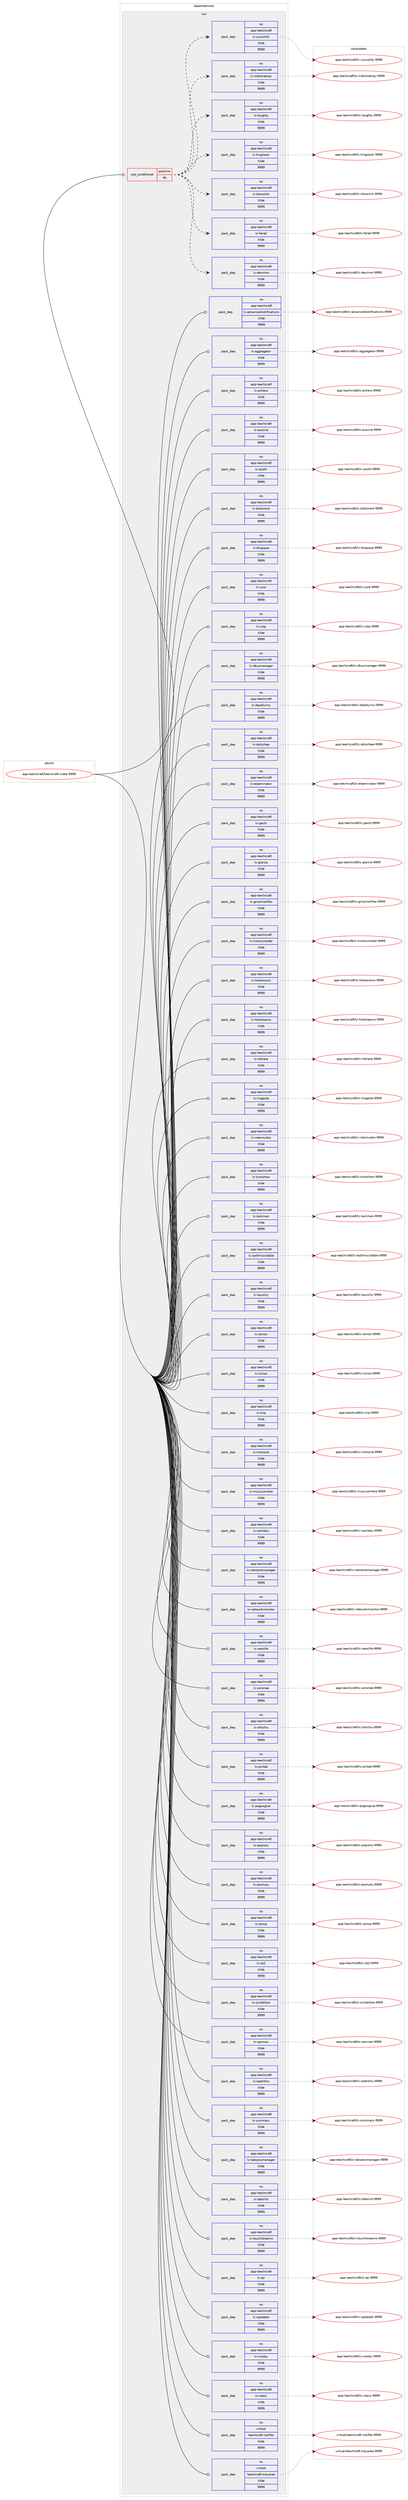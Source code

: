 digraph prolog {

# *************
# Graph options
# *************

newrank=true;
concentrate=true;
compound=true;
graph [rankdir=LR,fontname=Helvetica,fontsize=10,ranksep=1.5];#, ranksep=2.5, nodesep=0.2];
edge  [arrowhead=vee];
node  [fontname=Helvetica,fontsize=10];

# **********
# The ebuild
# **********

subgraph cluster_leftcol {
color=gray;
rank=same;
label=<<i>ebuild</i>>;
id [label="app-leechcraft/leechcraft-meta-9999", color=red, width=4, href="../app-leechcraft/leechcraft-meta-9999.svg"];
}

# ****************
# The dependencies
# ****************

subgraph cluster_midcol {
color=gray;
label=<<i>dependencies</i>>;
subgraph cluster_compile {
fillcolor="#eeeeee";
style=filled;
label=<<i>compile</i>>;
}
subgraph cluster_compileandrun {
fillcolor="#eeeeee";
style=filled;
label=<<i>compile and run</i>>;
}
subgraph cluster_run {
fillcolor="#eeeeee";
style=filled;
label=<<i>run</i>>;
subgraph cond12135 {
dependency44943 [label=<<TABLE BORDER="0" CELLBORDER="1" CELLSPACING="0" CELLPADDING="4"><TR><TD ROWSPAN="3" CELLPADDING="10">use_conditional</TD></TR><TR><TD>positive</TD></TR><TR><TD>de</TD></TR></TABLE>>, shape=none, color=red];
subgraph pack32068 {
dependency44944 [label=<<TABLE BORDER="0" CELLBORDER="1" CELLSPACING="0" CELLPADDING="4" WIDTH="220"><TR><TD ROWSPAN="6" CELLPADDING="30">pack_dep</TD></TR><TR><TD WIDTH="110">no</TD></TR><TR><TD>app-leechcraft</TD></TR><TR><TD>lc-devmon</TD></TR><TR><TD>tilde</TD></TR><TR><TD>9999</TD></TR></TABLE>>, shape=none, color=blue];
}
dependency44943:e -> dependency44944:w [weight=20,style="dashed",arrowhead="vee"];
subgraph pack32069 {
dependency44945 [label=<<TABLE BORDER="0" CELLBORDER="1" CELLSPACING="0" CELLPADDING="4" WIDTH="220"><TR><TD ROWSPAN="6" CELLPADDING="30">pack_dep</TD></TR><TR><TD WIDTH="110">no</TD></TR><TR><TD>app-leechcraft</TD></TR><TR><TD>lc-fenet</TD></TR><TR><TD>tilde</TD></TR><TR><TD>9999</TD></TR></TABLE>>, shape=none, color=blue];
}
dependency44943:e -> dependency44945:w [weight=20,style="dashed",arrowhead="vee"];
subgraph pack32070 {
dependency44946 [label=<<TABLE BORDER="0" CELLBORDER="1" CELLSPACING="0" CELLPADDING="4" WIDTH="220"><TR><TD ROWSPAN="6" CELLPADDING="30">pack_dep</TD></TR><TR><TD WIDTH="110">no</TD></TR><TR><TD>app-leechcraft</TD></TR><TR><TD>lc-kbswitch</TD></TR><TR><TD>tilde</TD></TR><TR><TD>9999</TD></TR></TABLE>>, shape=none, color=blue];
}
dependency44943:e -> dependency44946:w [weight=20,style="dashed",arrowhead="vee"];
subgraph pack32071 {
dependency44947 [label=<<TABLE BORDER="0" CELLBORDER="1" CELLSPACING="0" CELLPADDING="4" WIDTH="220"><TR><TD ROWSPAN="6" CELLPADDING="30">pack_dep</TD></TR><TR><TD WIDTH="110">no</TD></TR><TR><TD>app-leechcraft</TD></TR><TR><TD>lc-krigstask</TD></TR><TR><TD>tilde</TD></TR><TR><TD>9999</TD></TR></TABLE>>, shape=none, color=blue];
}
dependency44943:e -> dependency44947:w [weight=20,style="dashed",arrowhead="vee"];
subgraph pack32072 {
dependency44948 [label=<<TABLE BORDER="0" CELLBORDER="1" CELLSPACING="0" CELLPADDING="4" WIDTH="220"><TR><TD ROWSPAN="6" CELLPADDING="30">pack_dep</TD></TR><TR><TD WIDTH="110">no</TD></TR><TR><TD>app-leechcraft</TD></TR><TR><TD>lc-laughty</TD></TR><TR><TD>tilde</TD></TR><TR><TD>9999</TD></TR></TABLE>>, shape=none, color=blue];
}
dependency44943:e -> dependency44948:w [weight=20,style="dashed",arrowhead="vee"];
subgraph pack32073 {
dependency44949 [label=<<TABLE BORDER="0" CELLBORDER="1" CELLSPACING="0" CELLPADDING="4" WIDTH="220"><TR><TD ROWSPAN="6" CELLPADDING="30">pack_dep</TD></TR><TR><TD WIDTH="110">no</TD></TR><TR><TD>app-leechcraft</TD></TR><TR><TD>lc-mellonetray</TD></TR><TR><TD>tilde</TD></TR><TR><TD>9999</TD></TR></TABLE>>, shape=none, color=blue];
}
dependency44943:e -> dependency44949:w [weight=20,style="dashed",arrowhead="vee"];
subgraph pack32074 {
dependency44950 [label=<<TABLE BORDER="0" CELLBORDER="1" CELLSPACING="0" CELLPADDING="4" WIDTH="220"><TR><TD ROWSPAN="6" CELLPADDING="30">pack_dep</TD></TR><TR><TD WIDTH="110">no</TD></TR><TR><TD>app-leechcraft</TD></TR><TR><TD>lc-sysnotify</TD></TR><TR><TD>tilde</TD></TR><TR><TD>9999</TD></TR></TABLE>>, shape=none, color=blue];
}
dependency44943:e -> dependency44950:w [weight=20,style="dashed",arrowhead="vee"];
}
id:e -> dependency44943:w [weight=20,style="solid",arrowhead="odot"];
subgraph pack32075 {
dependency44951 [label=<<TABLE BORDER="0" CELLBORDER="1" CELLSPACING="0" CELLPADDING="4" WIDTH="220"><TR><TD ROWSPAN="6" CELLPADDING="30">pack_dep</TD></TR><TR><TD WIDTH="110">no</TD></TR><TR><TD>app-leechcraft</TD></TR><TR><TD>lc-advancednotifications</TD></TR><TR><TD>tilde</TD></TR><TR><TD>9999</TD></TR></TABLE>>, shape=none, color=blue];
}
id:e -> dependency44951:w [weight=20,style="solid",arrowhead="odot"];
subgraph pack32076 {
dependency44952 [label=<<TABLE BORDER="0" CELLBORDER="1" CELLSPACING="0" CELLPADDING="4" WIDTH="220"><TR><TD ROWSPAN="6" CELLPADDING="30">pack_dep</TD></TR><TR><TD WIDTH="110">no</TD></TR><TR><TD>app-leechcraft</TD></TR><TR><TD>lc-aggregator</TD></TR><TR><TD>tilde</TD></TR><TR><TD>9999</TD></TR></TABLE>>, shape=none, color=blue];
}
id:e -> dependency44952:w [weight=20,style="solid",arrowhead="odot"];
subgraph pack32077 {
dependency44953 [label=<<TABLE BORDER="0" CELLBORDER="1" CELLSPACING="0" CELLPADDING="4" WIDTH="220"><TR><TD ROWSPAN="6" CELLPADDING="30">pack_dep</TD></TR><TR><TD WIDTH="110">no</TD></TR><TR><TD>app-leechcraft</TD></TR><TR><TD>lc-anhero</TD></TR><TR><TD>tilde</TD></TR><TR><TD>9999</TD></TR></TABLE>>, shape=none, color=blue];
}
id:e -> dependency44953:w [weight=20,style="solid",arrowhead="odot"];
subgraph pack32078 {
dependency44954 [label=<<TABLE BORDER="0" CELLBORDER="1" CELLSPACING="0" CELLPADDING="4" WIDTH="220"><TR><TD ROWSPAN="6" CELLPADDING="30">pack_dep</TD></TR><TR><TD WIDTH="110">no</TD></TR><TR><TD>app-leechcraft</TD></TR><TR><TD>lc-auscrie</TD></TR><TR><TD>tilde</TD></TR><TR><TD>9999</TD></TR></TABLE>>, shape=none, color=blue];
}
id:e -> dependency44954:w [weight=20,style="solid",arrowhead="odot"];
subgraph pack32079 {
dependency44955 [label=<<TABLE BORDER="0" CELLBORDER="1" CELLSPACING="0" CELLPADDING="4" WIDTH="220"><TR><TD ROWSPAN="6" CELLPADDING="30">pack_dep</TD></TR><TR><TD WIDTH="110">no</TD></TR><TR><TD>app-leechcraft</TD></TR><TR><TD>lc-azoth</TD></TR><TR><TD>tilde</TD></TR><TR><TD>9999</TD></TR></TABLE>>, shape=none, color=blue];
}
id:e -> dependency44955:w [weight=20,style="solid",arrowhead="odot"];
subgraph pack32080 {
dependency44956 [label=<<TABLE BORDER="0" CELLBORDER="1" CELLSPACING="0" CELLPADDING="4" WIDTH="220"><TR><TD ROWSPAN="6" CELLPADDING="30">pack_dep</TD></TR><TR><TD WIDTH="110">no</TD></TR><TR><TD>app-leechcraft</TD></TR><TR><TD>lc-bittorrent</TD></TR><TR><TD>tilde</TD></TR><TR><TD>9999</TD></TR></TABLE>>, shape=none, color=blue];
}
id:e -> dependency44956:w [weight=20,style="solid",arrowhead="odot"];
subgraph pack32081 {
dependency44957 [label=<<TABLE BORDER="0" CELLBORDER="1" CELLSPACING="0" CELLPADDING="4" WIDTH="220"><TR><TD ROWSPAN="6" CELLPADDING="30">pack_dep</TD></TR><TR><TD WIDTH="110">no</TD></TR><TR><TD>app-leechcraft</TD></TR><TR><TD>lc-blogique</TD></TR><TR><TD>tilde</TD></TR><TR><TD>9999</TD></TR></TABLE>>, shape=none, color=blue];
}
id:e -> dependency44957:w [weight=20,style="solid",arrowhead="odot"];
subgraph pack32082 {
dependency44958 [label=<<TABLE BORDER="0" CELLBORDER="1" CELLSPACING="0" CELLPADDING="4" WIDTH="220"><TR><TD ROWSPAN="6" CELLPADDING="30">pack_dep</TD></TR><TR><TD WIDTH="110">no</TD></TR><TR><TD>app-leechcraft</TD></TR><TR><TD>lc-core</TD></TR><TR><TD>tilde</TD></TR><TR><TD>9999</TD></TR></TABLE>>, shape=none, color=blue];
}
id:e -> dependency44958:w [weight=20,style="solid",arrowhead="odot"];
subgraph pack32083 {
dependency44959 [label=<<TABLE BORDER="0" CELLBORDER="1" CELLSPACING="0" CELLPADDING="4" WIDTH="220"><TR><TD ROWSPAN="6" CELLPADDING="30">pack_dep</TD></TR><TR><TD WIDTH="110">no</TD></TR><TR><TD>app-leechcraft</TD></TR><TR><TD>lc-cstp</TD></TR><TR><TD>tilde</TD></TR><TR><TD>9999</TD></TR></TABLE>>, shape=none, color=blue];
}
id:e -> dependency44959:w [weight=20,style="solid",arrowhead="odot"];
subgraph pack32084 {
dependency44960 [label=<<TABLE BORDER="0" CELLBORDER="1" CELLSPACING="0" CELLPADDING="4" WIDTH="220"><TR><TD ROWSPAN="6" CELLPADDING="30">pack_dep</TD></TR><TR><TD WIDTH="110">no</TD></TR><TR><TD>app-leechcraft</TD></TR><TR><TD>lc-dbusmanager</TD></TR><TR><TD>tilde</TD></TR><TR><TD>9999</TD></TR></TABLE>>, shape=none, color=blue];
}
id:e -> dependency44960:w [weight=20,style="solid",arrowhead="odot"];
subgraph pack32085 {
dependency44961 [label=<<TABLE BORDER="0" CELLBORDER="1" CELLSPACING="0" CELLPADDING="4" WIDTH="220"><TR><TD ROWSPAN="6" CELLPADDING="30">pack_dep</TD></TR><TR><TD WIDTH="110">no</TD></TR><TR><TD>app-leechcraft</TD></TR><TR><TD>lc-deadlyrics</TD></TR><TR><TD>tilde</TD></TR><TR><TD>9999</TD></TR></TABLE>>, shape=none, color=blue];
}
id:e -> dependency44961:w [weight=20,style="solid",arrowhead="odot"];
subgraph pack32086 {
dependency44962 [label=<<TABLE BORDER="0" CELLBORDER="1" CELLSPACING="0" CELLPADDING="4" WIDTH="220"><TR><TD ROWSPAN="6" CELLPADDING="30">pack_dep</TD></TR><TR><TD WIDTH="110">no</TD></TR><TR><TD>app-leechcraft</TD></TR><TR><TD>lc-dolozhee</TD></TR><TR><TD>tilde</TD></TR><TR><TD>9999</TD></TR></TABLE>>, shape=none, color=blue];
}
id:e -> dependency44962:w [weight=20,style="solid",arrowhead="odot"];
subgraph pack32087 {
dependency44963 [label=<<TABLE BORDER="0" CELLBORDER="1" CELLSPACING="0" CELLPADDING="4" WIDTH="220"><TR><TD ROWSPAN="6" CELLPADDING="30">pack_dep</TD></TR><TR><TD WIDTH="110">no</TD></TR><TR><TD>app-leechcraft</TD></TR><TR><TD>lc-eleeminator</TD></TR><TR><TD>tilde</TD></TR><TR><TD>9999</TD></TR></TABLE>>, shape=none, color=blue];
}
id:e -> dependency44963:w [weight=20,style="solid",arrowhead="odot"];
subgraph pack32088 {
dependency44964 [label=<<TABLE BORDER="0" CELLBORDER="1" CELLSPACING="0" CELLPADDING="4" WIDTH="220"><TR><TD ROWSPAN="6" CELLPADDING="30">pack_dep</TD></TR><TR><TD WIDTH="110">no</TD></TR><TR><TD>app-leechcraft</TD></TR><TR><TD>lc-gacts</TD></TR><TR><TD>tilde</TD></TR><TR><TD>9999</TD></TR></TABLE>>, shape=none, color=blue];
}
id:e -> dependency44964:w [weight=20,style="solid",arrowhead="odot"];
subgraph pack32089 {
dependency44965 [label=<<TABLE BORDER="0" CELLBORDER="1" CELLSPACING="0" CELLPADDING="4" WIDTH="220"><TR><TD ROWSPAN="6" CELLPADDING="30">pack_dep</TD></TR><TR><TD WIDTH="110">no</TD></TR><TR><TD>app-leechcraft</TD></TR><TR><TD>lc-glance</TD></TR><TR><TD>tilde</TD></TR><TR><TD>9999</TD></TR></TABLE>>, shape=none, color=blue];
}
id:e -> dependency44965:w [weight=20,style="solid",arrowhead="odot"];
subgraph pack32090 {
dependency44966 [label=<<TABLE BORDER="0" CELLBORDER="1" CELLSPACING="0" CELLPADDING="4" WIDTH="220"><TR><TD ROWSPAN="6" CELLPADDING="30">pack_dep</TD></TR><TR><TD WIDTH="110">no</TD></TR><TR><TD>app-leechcraft</TD></TR><TR><TD>lc-gmailnotifier</TD></TR><TR><TD>tilde</TD></TR><TR><TD>9999</TD></TR></TABLE>>, shape=none, color=blue];
}
id:e -> dependency44966:w [weight=20,style="solid",arrowhead="odot"];
subgraph pack32091 {
dependency44967 [label=<<TABLE BORDER="0" CELLBORDER="1" CELLSPACING="0" CELLPADDING="4" WIDTH="220"><TR><TD ROWSPAN="6" CELLPADDING="30">pack_dep</TD></TR><TR><TD WIDTH="110">no</TD></TR><TR><TD>app-leechcraft</TD></TR><TR><TD>lc-historyholder</TD></TR><TR><TD>tilde</TD></TR><TR><TD>9999</TD></TR></TABLE>>, shape=none, color=blue];
}
id:e -> dependency44967:w [weight=20,style="solid",arrowhead="odot"];
subgraph pack32092 {
dependency44968 [label=<<TABLE BORDER="0" CELLBORDER="1" CELLSPACING="0" CELLPADDING="4" WIDTH="220"><TR><TD ROWSPAN="6" CELLPADDING="30">pack_dep</TD></TR><TR><TD WIDTH="110">no</TD></TR><TR><TD>app-leechcraft</TD></TR><TR><TD>lc-hotsensors</TD></TR><TR><TD>tilde</TD></TR><TR><TD>9999</TD></TR></TABLE>>, shape=none, color=blue];
}
id:e -> dependency44968:w [weight=20,style="solid",arrowhead="odot"];
subgraph pack32093 {
dependency44969 [label=<<TABLE BORDER="0" CELLBORDER="1" CELLSPACING="0" CELLPADDING="4" WIDTH="220"><TR><TD ROWSPAN="6" CELLPADDING="30">pack_dep</TD></TR><TR><TD WIDTH="110">no</TD></TR><TR><TD>app-leechcraft</TD></TR><TR><TD>lc-hotstreams</TD></TR><TR><TD>tilde</TD></TR><TR><TD>9999</TD></TR></TABLE>>, shape=none, color=blue];
}
id:e -> dependency44969:w [weight=20,style="solid",arrowhead="odot"];
subgraph pack32094 {
dependency44970 [label=<<TABLE BORDER="0" CELLBORDER="1" CELLSPACING="0" CELLPADDING="4" WIDTH="220"><TR><TD ROWSPAN="6" CELLPADDING="30">pack_dep</TD></TR><TR><TD WIDTH="110">no</TD></TR><TR><TD>app-leechcraft</TD></TR><TR><TD>lc-htthare</TD></TR><TR><TD>tilde</TD></TR><TR><TD>9999</TD></TR></TABLE>>, shape=none, color=blue];
}
id:e -> dependency44970:w [weight=20,style="solid",arrowhead="odot"];
subgraph pack32095 {
dependency44971 [label=<<TABLE BORDER="0" CELLBORDER="1" CELLSPACING="0" CELLPADDING="4" WIDTH="220"><TR><TD ROWSPAN="6" CELLPADDING="30">pack_dep</TD></TR><TR><TD WIDTH="110">no</TD></TR><TR><TD>app-leechcraft</TD></TR><TR><TD>lc-imgaste</TD></TR><TR><TD>tilde</TD></TR><TR><TD>9999</TD></TR></TABLE>>, shape=none, color=blue];
}
id:e -> dependency44971:w [weight=20,style="solid",arrowhead="odot"];
subgraph pack32096 {
dependency44972 [label=<<TABLE BORDER="0" CELLBORDER="1" CELLSPACING="0" CELLPADDING="4" WIDTH="220"><TR><TD ROWSPAN="6" CELLPADDING="30">pack_dep</TD></TR><TR><TD WIDTH="110">no</TD></TR><TR><TD>app-leechcraft</TD></TR><TR><TD>lc-intermutko</TD></TR><TR><TD>tilde</TD></TR><TR><TD>9999</TD></TR></TABLE>>, shape=none, color=blue];
}
id:e -> dependency44972:w [weight=20,style="solid",arrowhead="odot"];
subgraph pack32097 {
dependency44973 [label=<<TABLE BORDER="0" CELLBORDER="1" CELLSPACING="0" CELLPADDING="4" WIDTH="220"><TR><TD ROWSPAN="6" CELLPADDING="30">pack_dep</TD></TR><TR><TD WIDTH="110">no</TD></TR><TR><TD>app-leechcraft</TD></TR><TR><TD>lc-knowhow</TD></TR><TR><TD>tilde</TD></TR><TR><TD>9999</TD></TR></TABLE>>, shape=none, color=blue];
}
id:e -> dependency44973:w [weight=20,style="solid",arrowhead="odot"];
subgraph pack32098 {
dependency44974 [label=<<TABLE BORDER="0" CELLBORDER="1" CELLSPACING="0" CELLPADDING="4" WIDTH="220"><TR><TD ROWSPAN="6" CELLPADDING="30">pack_dep</TD></TR><TR><TD WIDTH="110">no</TD></TR><TR><TD>app-leechcraft</TD></TR><TR><TD>lc-lackman</TD></TR><TR><TD>tilde</TD></TR><TR><TD>9999</TD></TR></TABLE>>, shape=none, color=blue];
}
id:e -> dependency44974:w [weight=20,style="solid",arrowhead="odot"];
subgraph pack32099 {
dependency44975 [label=<<TABLE BORDER="0" CELLBORDER="1" CELLSPACING="0" CELLPADDING="4" WIDTH="220"><TR><TD ROWSPAN="6" CELLPADDING="30">pack_dep</TD></TR><TR><TD WIDTH="110">no</TD></TR><TR><TD>app-leechcraft</TD></TR><TR><TD>lc-lastfmscrobble</TD></TR><TR><TD>tilde</TD></TR><TR><TD>9999</TD></TR></TABLE>>, shape=none, color=blue];
}
id:e -> dependency44975:w [weight=20,style="solid",arrowhead="odot"];
subgraph pack32100 {
dependency44976 [label=<<TABLE BORDER="0" CELLBORDER="1" CELLSPACING="0" CELLPADDING="4" WIDTH="220"><TR><TD ROWSPAN="6" CELLPADDING="30">pack_dep</TD></TR><TR><TD WIDTH="110">no</TD></TR><TR><TD>app-leechcraft</TD></TR><TR><TD>lc-launchy</TD></TR><TR><TD>tilde</TD></TR><TR><TD>9999</TD></TR></TABLE>>, shape=none, color=blue];
}
id:e -> dependency44976:w [weight=20,style="solid",arrowhead="odot"];
subgraph pack32101 {
dependency44977 [label=<<TABLE BORDER="0" CELLBORDER="1" CELLSPACING="0" CELLPADDING="4" WIDTH="220"><TR><TD ROWSPAN="6" CELLPADDING="30">pack_dep</TD></TR><TR><TD WIDTH="110">no</TD></TR><TR><TD>app-leechcraft</TD></TR><TR><TD>lc-lemon</TD></TR><TR><TD>tilde</TD></TR><TR><TD>9999</TD></TR></TABLE>>, shape=none, color=blue];
}
id:e -> dependency44977:w [weight=20,style="solid",arrowhead="odot"];
subgraph pack32102 {
dependency44978 [label=<<TABLE BORDER="0" CELLBORDER="1" CELLSPACING="0" CELLPADDING="4" WIDTH="220"><TR><TD ROWSPAN="6" CELLPADDING="30">pack_dep</TD></TR><TR><TD WIDTH="110">no</TD></TR><TR><TD>app-leechcraft</TD></TR><TR><TD>lc-liznoo</TD></TR><TR><TD>tilde</TD></TR><TR><TD>9999</TD></TR></TABLE>>, shape=none, color=blue];
}
id:e -> dependency44978:w [weight=20,style="solid",arrowhead="odot"];
subgraph pack32103 {
dependency44979 [label=<<TABLE BORDER="0" CELLBORDER="1" CELLSPACING="0" CELLPADDING="4" WIDTH="220"><TR><TD ROWSPAN="6" CELLPADDING="30">pack_dep</TD></TR><TR><TD WIDTH="110">no</TD></TR><TR><TD>app-leechcraft</TD></TR><TR><TD>lc-lmp</TD></TR><TR><TD>tilde</TD></TR><TR><TD>9999</TD></TR></TABLE>>, shape=none, color=blue];
}
id:e -> dependency44979:w [weight=20,style="solid",arrowhead="odot"];
subgraph pack32104 {
dependency44980 [label=<<TABLE BORDER="0" CELLBORDER="1" CELLSPACING="0" CELLPADDING="4" WIDTH="220"><TR><TD ROWSPAN="6" CELLPADDING="30">pack_dep</TD></TR><TR><TD WIDTH="110">no</TD></TR><TR><TD>app-leechcraft</TD></TR><TR><TD>lc-monocle</TD></TR><TR><TD>tilde</TD></TR><TR><TD>9999</TD></TR></TABLE>>, shape=none, color=blue];
}
id:e -> dependency44980:w [weight=20,style="solid",arrowhead="odot"];
subgraph pack32105 {
dependency44981 [label=<<TABLE BORDER="0" CELLBORDER="1" CELLSPACING="0" CELLPADDING="4" WIDTH="220"><TR><TD ROWSPAN="6" CELLPADDING="30">pack_dep</TD></TR><TR><TD WIDTH="110">no</TD></TR><TR><TD>app-leechcraft</TD></TR><TR><TD>lc-musiczombie</TD></TR><TR><TD>tilde</TD></TR><TR><TD>9999</TD></TR></TABLE>>, shape=none, color=blue];
}
id:e -> dependency44981:w [weight=20,style="solid",arrowhead="odot"];
subgraph pack32106 {
dependency44982 [label=<<TABLE BORDER="0" CELLBORDER="1" CELLSPACING="0" CELLPADDING="4" WIDTH="220"><TR><TD ROWSPAN="6" CELLPADDING="30">pack_dep</TD></TR><TR><TD WIDTH="110">no</TD></TR><TR><TD>app-leechcraft</TD></TR><TR><TD>lc-nacheku</TD></TR><TR><TD>tilde</TD></TR><TR><TD>9999</TD></TR></TABLE>>, shape=none, color=blue];
}
id:e -> dependency44982:w [weight=20,style="solid",arrowhead="odot"];
subgraph pack32107 {
dependency44983 [label=<<TABLE BORDER="0" CELLBORDER="1" CELLSPACING="0" CELLPADDING="4" WIDTH="220"><TR><TD ROWSPAN="6" CELLPADDING="30">pack_dep</TD></TR><TR><TD WIDTH="110">no</TD></TR><TR><TD>app-leechcraft</TD></TR><TR><TD>lc-netstoremanager</TD></TR><TR><TD>tilde</TD></TR><TR><TD>9999</TD></TR></TABLE>>, shape=none, color=blue];
}
id:e -> dependency44983:w [weight=20,style="solid",arrowhead="odot"];
subgraph pack32108 {
dependency44984 [label=<<TABLE BORDER="0" CELLBORDER="1" CELLSPACING="0" CELLPADDING="4" WIDTH="220"><TR><TD ROWSPAN="6" CELLPADDING="30">pack_dep</TD></TR><TR><TD WIDTH="110">no</TD></TR><TR><TD>app-leechcraft</TD></TR><TR><TD>lc-networkmonitor</TD></TR><TR><TD>tilde</TD></TR><TR><TD>9999</TD></TR></TABLE>>, shape=none, color=blue];
}
id:e -> dependency44984:w [weight=20,style="solid",arrowhead="odot"];
subgraph pack32109 {
dependency44985 [label=<<TABLE BORDER="0" CELLBORDER="1" CELLSPACING="0" CELLPADDING="4" WIDTH="220"><TR><TD ROWSPAN="6" CELLPADDING="30">pack_dep</TD></TR><TR><TD WIDTH="110">no</TD></TR><TR><TD>app-leechcraft</TD></TR><TR><TD>lc-newlife</TD></TR><TR><TD>tilde</TD></TR><TR><TD>9999</TD></TR></TABLE>>, shape=none, color=blue];
}
id:e -> dependency44985:w [weight=20,style="solid",arrowhead="odot"];
subgraph pack32110 {
dependency44986 [label=<<TABLE BORDER="0" CELLBORDER="1" CELLSPACING="0" CELLPADDING="4" WIDTH="220"><TR><TD ROWSPAN="6" CELLPADDING="30">pack_dep</TD></TR><TR><TD WIDTH="110">no</TD></TR><TR><TD>app-leechcraft</TD></TR><TR><TD>lc-ooronee</TD></TR><TR><TD>tilde</TD></TR><TR><TD>9999</TD></TR></TABLE>>, shape=none, color=blue];
}
id:e -> dependency44986:w [weight=20,style="solid",arrowhead="odot"];
subgraph pack32111 {
dependency44987 [label=<<TABLE BORDER="0" CELLBORDER="1" CELLSPACING="0" CELLPADDING="4" WIDTH="220"><TR><TD ROWSPAN="6" CELLPADDING="30">pack_dep</TD></TR><TR><TD WIDTH="110">no</TD></TR><TR><TD>app-leechcraft</TD></TR><TR><TD>lc-otlozhu</TD></TR><TR><TD>tilde</TD></TR><TR><TD>9999</TD></TR></TABLE>>, shape=none, color=blue];
}
id:e -> dependency44987:w [weight=20,style="solid",arrowhead="odot"];
subgraph pack32112 {
dependency44988 [label=<<TABLE BORDER="0" CELLBORDER="1" CELLSPACING="0" CELLPADDING="4" WIDTH="220"><TR><TD ROWSPAN="6" CELLPADDING="30">pack_dep</TD></TR><TR><TD WIDTH="110">no</TD></TR><TR><TD>app-leechcraft</TD></TR><TR><TD>lc-pintab</TD></TR><TR><TD>tilde</TD></TR><TR><TD>9999</TD></TR></TABLE>>, shape=none, color=blue];
}
id:e -> dependency44988:w [weight=20,style="solid",arrowhead="odot"];
subgraph pack32113 {
dependency44989 [label=<<TABLE BORDER="0" CELLBORDER="1" CELLSPACING="0" CELLPADDING="4" WIDTH="220"><TR><TD ROWSPAN="6" CELLPADDING="30">pack_dep</TD></TR><TR><TD WIDTH="110">no</TD></TR><TR><TD>app-leechcraft</TD></TR><TR><TD>lc-pogooglue</TD></TR><TR><TD>tilde</TD></TR><TR><TD>9999</TD></TR></TABLE>>, shape=none, color=blue];
}
id:e -> dependency44989:w [weight=20,style="solid",arrowhead="odot"];
subgraph pack32114 {
dependency44990 [label=<<TABLE BORDER="0" CELLBORDER="1" CELLSPACING="0" CELLPADDING="4" WIDTH="220"><TR><TD ROWSPAN="6" CELLPADDING="30">pack_dep</TD></TR><TR><TD WIDTH="110">no</TD></TR><TR><TD>app-leechcraft</TD></TR><TR><TD>lc-popishu</TD></TR><TR><TD>tilde</TD></TR><TR><TD>9999</TD></TR></TABLE>>, shape=none, color=blue];
}
id:e -> dependency44990:w [weight=20,style="solid",arrowhead="odot"];
subgraph pack32115 {
dependency44991 [label=<<TABLE BORDER="0" CELLBORDER="1" CELLSPACING="0" CELLPADDING="4" WIDTH="220"><TR><TD ROWSPAN="6" CELLPADDING="30">pack_dep</TD></TR><TR><TD WIDTH="110">no</TD></TR><TR><TD>app-leechcraft</TD></TR><TR><TD>lc-poshuku</TD></TR><TR><TD>tilde</TD></TR><TR><TD>9999</TD></TR></TABLE>>, shape=none, color=blue];
}
id:e -> dependency44991:w [weight=20,style="solid",arrowhead="odot"];
subgraph pack32116 {
dependency44992 [label=<<TABLE BORDER="0" CELLBORDER="1" CELLSPACING="0" CELLPADDING="4" WIDTH="220"><TR><TD ROWSPAN="6" CELLPADDING="30">pack_dep</TD></TR><TR><TD WIDTH="110">no</TD></TR><TR><TD>app-leechcraft</TD></TR><TR><TD>lc-qrosp</TD></TR><TR><TD>tilde</TD></TR><TR><TD>9999</TD></TR></TABLE>>, shape=none, color=blue];
}
id:e -> dependency44992:w [weight=20,style="solid",arrowhead="odot"];
subgraph pack32117 {
dependency44993 [label=<<TABLE BORDER="0" CELLBORDER="1" CELLSPACING="0" CELLPADDING="4" WIDTH="220"><TR><TD ROWSPAN="6" CELLPADDING="30">pack_dep</TD></TR><TR><TD WIDTH="110">no</TD></TR><TR><TD>app-leechcraft</TD></TR><TR><TD>lc-sb2</TD></TR><TR><TD>tilde</TD></TR><TR><TD>9999</TD></TR></TABLE>>, shape=none, color=blue];
}
id:e -> dependency44993:w [weight=20,style="solid",arrowhead="odot"];
subgraph pack32118 {
dependency44994 [label=<<TABLE BORDER="0" CELLBORDER="1" CELLSPACING="0" CELLPADDING="4" WIDTH="220"><TR><TD ROWSPAN="6" CELLPADDING="30">pack_dep</TD></TR><TR><TD WIDTH="110">no</TD></TR><TR><TD>app-leechcraft</TD></TR><TR><TD>lc-scroblibre</TD></TR><TR><TD>tilde</TD></TR><TR><TD>9999</TD></TR></TABLE>>, shape=none, color=blue];
}
id:e -> dependency44994:w [weight=20,style="solid",arrowhead="odot"];
subgraph pack32119 {
dependency44995 [label=<<TABLE BORDER="0" CELLBORDER="1" CELLSPACING="0" CELLPADDING="4" WIDTH="220"><TR><TD ROWSPAN="6" CELLPADDING="30">pack_dep</TD></TR><TR><TD WIDTH="110">no</TD></TR><TR><TD>app-leechcraft</TD></TR><TR><TD>lc-secman</TD></TR><TR><TD>tilde</TD></TR><TR><TD>9999</TD></TR></TABLE>>, shape=none, color=blue];
}
id:e -> dependency44995:w [weight=20,style="solid",arrowhead="odot"];
subgraph pack32120 {
dependency44996 [label=<<TABLE BORDER="0" CELLBORDER="1" CELLSPACING="0" CELLPADDING="4" WIDTH="220"><TR><TD ROWSPAN="6" CELLPADDING="30">pack_dep</TD></TR><TR><TD WIDTH="110">no</TD></TR><TR><TD>app-leechcraft</TD></TR><TR><TD>lc-seekthru</TD></TR><TR><TD>tilde</TD></TR><TR><TD>9999</TD></TR></TABLE>>, shape=none, color=blue];
}
id:e -> dependency44996:w [weight=20,style="solid",arrowhead="odot"];
subgraph pack32121 {
dependency44997 [label=<<TABLE BORDER="0" CELLBORDER="1" CELLSPACING="0" CELLPADDING="4" WIDTH="220"><TR><TD ROWSPAN="6" CELLPADDING="30">pack_dep</TD></TR><TR><TD WIDTH="110">no</TD></TR><TR><TD>app-leechcraft</TD></TR><TR><TD>lc-summary</TD></TR><TR><TD>tilde</TD></TR><TR><TD>9999</TD></TR></TABLE>>, shape=none, color=blue];
}
id:e -> dependency44997:w [weight=20,style="solid",arrowhead="odot"];
subgraph pack32122 {
dependency44998 [label=<<TABLE BORDER="0" CELLBORDER="1" CELLSPACING="0" CELLPADDING="4" WIDTH="220"><TR><TD ROWSPAN="6" CELLPADDING="30">pack_dep</TD></TR><TR><TD WIDTH="110">no</TD></TR><TR><TD>app-leechcraft</TD></TR><TR><TD>lc-tabsessmanager</TD></TR><TR><TD>tilde</TD></TR><TR><TD>9999</TD></TR></TABLE>>, shape=none, color=blue];
}
id:e -> dependency44998:w [weight=20,style="solid",arrowhead="odot"];
subgraph pack32123 {
dependency44999 [label=<<TABLE BORDER="0" CELLBORDER="1" CELLSPACING="0" CELLPADDING="4" WIDTH="220"><TR><TD ROWSPAN="6" CELLPADDING="30">pack_dep</TD></TR><TR><TD WIDTH="110">no</TD></TR><TR><TD>app-leechcraft</TD></TR><TR><TD>lc-tabslist</TD></TR><TR><TD>tilde</TD></TR><TR><TD>9999</TD></TR></TABLE>>, shape=none, color=blue];
}
id:e -> dependency44999:w [weight=20,style="solid",arrowhead="odot"];
subgraph pack32124 {
dependency45000 [label=<<TABLE BORDER="0" CELLBORDER="1" CELLSPACING="0" CELLPADDING="4" WIDTH="220"><TR><TD ROWSPAN="6" CELLPADDING="30">pack_dep</TD></TR><TR><TD WIDTH="110">no</TD></TR><TR><TD>app-leechcraft</TD></TR><TR><TD>lc-touchstreams</TD></TR><TR><TD>tilde</TD></TR><TR><TD>9999</TD></TR></TABLE>>, shape=none, color=blue];
}
id:e -> dependency45000:w [weight=20,style="solid",arrowhead="odot"];
subgraph pack32125 {
dependency45001 [label=<<TABLE BORDER="0" CELLBORDER="1" CELLSPACING="0" CELLPADDING="4" WIDTH="220"><TR><TD ROWSPAN="6" CELLPADDING="30">pack_dep</TD></TR><TR><TD WIDTH="110">no</TD></TR><TR><TD>app-leechcraft</TD></TR><TR><TD>lc-tpi</TD></TR><TR><TD>tilde</TD></TR><TR><TD>9999</TD></TR></TABLE>>, shape=none, color=blue];
}
id:e -> dependency45001:w [weight=20,style="solid",arrowhead="odot"];
subgraph pack32126 {
dependency45002 [label=<<TABLE BORDER="0" CELLBORDER="1" CELLSPACING="0" CELLPADDING="4" WIDTH="220"><TR><TD ROWSPAN="6" CELLPADDING="30">pack_dep</TD></TR><TR><TD WIDTH="110">no</TD></TR><TR><TD>app-leechcraft</TD></TR><TR><TD>lc-vgrabber</TD></TR><TR><TD>tilde</TD></TR><TR><TD>9999</TD></TR></TABLE>>, shape=none, color=blue];
}
id:e -> dependency45002:w [weight=20,style="solid",arrowhead="odot"];
subgraph pack32127 {
dependency45003 [label=<<TABLE BORDER="0" CELLBORDER="1" CELLSPACING="0" CELLPADDING="4" WIDTH="220"><TR><TD ROWSPAN="6" CELLPADDING="30">pack_dep</TD></TR><TR><TD WIDTH="110">no</TD></TR><TR><TD>app-leechcraft</TD></TR><TR><TD>lc-vrooby</TD></TR><TR><TD>tilde</TD></TR><TR><TD>9999</TD></TR></TABLE>>, shape=none, color=blue];
}
id:e -> dependency45003:w [weight=20,style="solid",arrowhead="odot"];
subgraph pack32128 {
dependency45004 [label=<<TABLE BORDER="0" CELLBORDER="1" CELLSPACING="0" CELLPADDING="4" WIDTH="220"><TR><TD ROWSPAN="6" CELLPADDING="30">pack_dep</TD></TR><TR><TD WIDTH="110">no</TD></TR><TR><TD>app-leechcraft</TD></TR><TR><TD>lc-xtazy</TD></TR><TR><TD>tilde</TD></TR><TR><TD>9999</TD></TR></TABLE>>, shape=none, color=blue];
}
id:e -> dependency45004:w [weight=20,style="solid",arrowhead="odot"];
subgraph pack32129 {
dependency45005 [label=<<TABLE BORDER="0" CELLBORDER="1" CELLSPACING="0" CELLPADDING="4" WIDTH="220"><TR><TD ROWSPAN="6" CELLPADDING="30">pack_dep</TD></TR><TR><TD WIDTH="110">no</TD></TR><TR><TD>virtual</TD></TR><TR><TD>leechcraft-notifier</TD></TR><TR><TD>tilde</TD></TR><TR><TD>9999</TD></TR></TABLE>>, shape=none, color=blue];
}
id:e -> dependency45005:w [weight=20,style="solid",arrowhead="odot"];
subgraph pack32130 {
dependency45006 [label=<<TABLE BORDER="0" CELLBORDER="1" CELLSPACING="0" CELLPADDING="4" WIDTH="220"><TR><TD ROWSPAN="6" CELLPADDING="30">pack_dep</TD></TR><TR><TD WIDTH="110">no</TD></TR><TR><TD>virtual</TD></TR><TR><TD>leechcraft-trayarea</TD></TR><TR><TD>tilde</TD></TR><TR><TD>9999</TD></TR></TABLE>>, shape=none, color=blue];
}
id:e -> dependency45006:w [weight=20,style="solid",arrowhead="odot"];
}
}

# **************
# The candidates
# **************

subgraph cluster_choices {
rank=same;
color=gray;
label=<<i>candidates</i>>;

subgraph choice32068 {
color=black;
nodesep=1;
choice97112112451081011019910499114971021164710899451001011181091111104557575757 [label="app-leechcraft/lc-devmon-9999", color=red, width=4,href="../app-leechcraft/lc-devmon-9999.svg"];
dependency44944:e -> choice97112112451081011019910499114971021164710899451001011181091111104557575757:w [style=dotted,weight="100"];
}
subgraph choice32069 {
color=black;
nodesep=1;
choice97112112451081011019910499114971021164710899451021011101011164557575757 [label="app-leechcraft/lc-fenet-9999", color=red, width=4,href="../app-leechcraft/lc-fenet-9999.svg"];
dependency44945:e -> choice97112112451081011019910499114971021164710899451021011101011164557575757:w [style=dotted,weight="100"];
}
subgraph choice32070 {
color=black;
nodesep=1;
choice971121124510810110199104991149710211647108994510798115119105116991044557575757 [label="app-leechcraft/lc-kbswitch-9999", color=red, width=4,href="../app-leechcraft/lc-kbswitch-9999.svg"];
dependency44946:e -> choice971121124510810110199104991149710211647108994510798115119105116991044557575757:w [style=dotted,weight="100"];
}
subgraph choice32071 {
color=black;
nodesep=1;
choice9711211245108101101991049911497102116471089945107114105103115116971151074557575757 [label="app-leechcraft/lc-krigstask-9999", color=red, width=4,href="../app-leechcraft/lc-krigstask-9999.svg"];
dependency44947:e -> choice9711211245108101101991049911497102116471089945107114105103115116971151074557575757:w [style=dotted,weight="100"];
}
subgraph choice32072 {
color=black;
nodesep=1;
choice9711211245108101101991049911497102116471089945108971171031041161214557575757 [label="app-leechcraft/lc-laughty-9999", color=red, width=4,href="../app-leechcraft/lc-laughty-9999.svg"];
dependency44948:e -> choice9711211245108101101991049911497102116471089945108971171031041161214557575757:w [style=dotted,weight="100"];
}
subgraph choice32073 {
color=black;
nodesep=1;
choice9711211245108101101991049911497102116471089945109101108108111110101116114971214557575757 [label="app-leechcraft/lc-mellonetray-9999", color=red, width=4,href="../app-leechcraft/lc-mellonetray-9999.svg"];
dependency44949:e -> choice9711211245108101101991049911497102116471089945109101108108111110101116114971214557575757:w [style=dotted,weight="100"];
}
subgraph choice32074 {
color=black;
nodesep=1;
choice97112112451081011019910499114971021164710899451151211151101111161051021214557575757 [label="app-leechcraft/lc-sysnotify-9999", color=red, width=4,href="../app-leechcraft/lc-sysnotify-9999.svg"];
dependency44950:e -> choice97112112451081011019910499114971021164710899451151211151101111161051021214557575757:w [style=dotted,weight="100"];
}
subgraph choice32075 {
color=black;
nodesep=1;
choice971121124510810110199104991149710211647108994597100118971109910110011011111610510210599971161051111101154557575757 [label="app-leechcraft/lc-advancednotifications-9999", color=red, width=4,href="../app-leechcraft/lc-advancednotifications-9999.svg"];
dependency44951:e -> choice971121124510810110199104991149710211647108994597100118971109910110011011111610510210599971161051111101154557575757:w [style=dotted,weight="100"];
}
subgraph choice32076 {
color=black;
nodesep=1;
choice971121124510810110199104991149710211647108994597103103114101103971161111144557575757 [label="app-leechcraft/lc-aggregator-9999", color=red, width=4,href="../app-leechcraft/lc-aggregator-9999.svg"];
dependency44952:e -> choice971121124510810110199104991149710211647108994597103103114101103971161111144557575757:w [style=dotted,weight="100"];
}
subgraph choice32077 {
color=black;
nodesep=1;
choice9711211245108101101991049911497102116471089945971101041011141114557575757 [label="app-leechcraft/lc-anhero-9999", color=red, width=4,href="../app-leechcraft/lc-anhero-9999.svg"];
dependency44953:e -> choice9711211245108101101991049911497102116471089945971101041011141114557575757:w [style=dotted,weight="100"];
}
subgraph choice32078 {
color=black;
nodesep=1;
choice971121124510810110199104991149710211647108994597117115991141051014557575757 [label="app-leechcraft/lc-auscrie-9999", color=red, width=4,href="../app-leechcraft/lc-auscrie-9999.svg"];
dependency44954:e -> choice971121124510810110199104991149710211647108994597117115991141051014557575757:w [style=dotted,weight="100"];
}
subgraph choice32079 {
color=black;
nodesep=1;
choice9711211245108101101991049911497102116471089945971221111161044557575757 [label="app-leechcraft/lc-azoth-9999", color=red, width=4,href="../app-leechcraft/lc-azoth-9999.svg"];
dependency44955:e -> choice9711211245108101101991049911497102116471089945971221111161044557575757:w [style=dotted,weight="100"];
}
subgraph choice32080 {
color=black;
nodesep=1;
choice9711211245108101101991049911497102116471089945981051161161111141141011101164557575757 [label="app-leechcraft/lc-bittorrent-9999", color=red, width=4,href="../app-leechcraft/lc-bittorrent-9999.svg"];
dependency44956:e -> choice9711211245108101101991049911497102116471089945981051161161111141141011101164557575757:w [style=dotted,weight="100"];
}
subgraph choice32081 {
color=black;
nodesep=1;
choice9711211245108101101991049911497102116471089945981081111031051131171014557575757 [label="app-leechcraft/lc-blogique-9999", color=red, width=4,href="../app-leechcraft/lc-blogique-9999.svg"];
dependency44957:e -> choice9711211245108101101991049911497102116471089945981081111031051131171014557575757:w [style=dotted,weight="100"];
}
subgraph choice32082 {
color=black;
nodesep=1;
choice9711211245108101101991049911497102116471089945991111141014557575757 [label="app-leechcraft/lc-core-9999", color=red, width=4,href="../app-leechcraft/lc-core-9999.svg"];
dependency44958:e -> choice9711211245108101101991049911497102116471089945991111141014557575757:w [style=dotted,weight="100"];
}
subgraph choice32083 {
color=black;
nodesep=1;
choice9711211245108101101991049911497102116471089945991151161124557575757 [label="app-leechcraft/lc-cstp-9999", color=red, width=4,href="../app-leechcraft/lc-cstp-9999.svg"];
dependency44959:e -> choice9711211245108101101991049911497102116471089945991151161124557575757:w [style=dotted,weight="100"];
}
subgraph choice32084 {
color=black;
nodesep=1;
choice97112112451081011019910499114971021164710899451009811711510997110971031011144557575757 [label="app-leechcraft/lc-dbusmanager-9999", color=red, width=4,href="../app-leechcraft/lc-dbusmanager-9999.svg"];
dependency44960:e -> choice97112112451081011019910499114971021164710899451009811711510997110971031011144557575757:w [style=dotted,weight="100"];
}
subgraph choice32085 {
color=black;
nodesep=1;
choice971121124510810110199104991149710211647108994510010197100108121114105991154557575757 [label="app-leechcraft/lc-deadlyrics-9999", color=red, width=4,href="../app-leechcraft/lc-deadlyrics-9999.svg"];
dependency44961:e -> choice971121124510810110199104991149710211647108994510010197100108121114105991154557575757:w [style=dotted,weight="100"];
}
subgraph choice32086 {
color=black;
nodesep=1;
choice97112112451081011019910499114971021164710899451001111081111221041011014557575757 [label="app-leechcraft/lc-dolozhee-9999", color=red, width=4,href="../app-leechcraft/lc-dolozhee-9999.svg"];
dependency44962:e -> choice97112112451081011019910499114971021164710899451001111081111221041011014557575757:w [style=dotted,weight="100"];
}
subgraph choice32087 {
color=black;
nodesep=1;
choice9711211245108101101991049911497102116471089945101108101101109105110971161111144557575757 [label="app-leechcraft/lc-eleeminator-9999", color=red, width=4,href="../app-leechcraft/lc-eleeminator-9999.svg"];
dependency44963:e -> choice9711211245108101101991049911497102116471089945101108101101109105110971161111144557575757:w [style=dotted,weight="100"];
}
subgraph choice32088 {
color=black;
nodesep=1;
choice971121124510810110199104991149710211647108994510397991161154557575757 [label="app-leechcraft/lc-gacts-9999", color=red, width=4,href="../app-leechcraft/lc-gacts-9999.svg"];
dependency44964:e -> choice971121124510810110199104991149710211647108994510397991161154557575757:w [style=dotted,weight="100"];
}
subgraph choice32089 {
color=black;
nodesep=1;
choice971121124510810110199104991149710211647108994510310897110991014557575757 [label="app-leechcraft/lc-glance-9999", color=red, width=4,href="../app-leechcraft/lc-glance-9999.svg"];
dependency44965:e -> choice971121124510810110199104991149710211647108994510310897110991014557575757:w [style=dotted,weight="100"];
}
subgraph choice32090 {
color=black;
nodesep=1;
choice9711211245108101101991049911497102116471089945103109971051081101111161051021051011144557575757 [label="app-leechcraft/lc-gmailnotifier-9999", color=red, width=4,href="../app-leechcraft/lc-gmailnotifier-9999.svg"];
dependency44966:e -> choice9711211245108101101991049911497102116471089945103109971051081101111161051021051011144557575757:w [style=dotted,weight="100"];
}
subgraph choice32091 {
color=black;
nodesep=1;
choice97112112451081011019910499114971021164710899451041051151161111141211041111081001011144557575757 [label="app-leechcraft/lc-historyholder-9999", color=red, width=4,href="../app-leechcraft/lc-historyholder-9999.svg"];
dependency44967:e -> choice97112112451081011019910499114971021164710899451041051151161111141211041111081001011144557575757:w [style=dotted,weight="100"];
}
subgraph choice32092 {
color=black;
nodesep=1;
choice97112112451081011019910499114971021164710899451041111161151011101151111141154557575757 [label="app-leechcraft/lc-hotsensors-9999", color=red, width=4,href="../app-leechcraft/lc-hotsensors-9999.svg"];
dependency44968:e -> choice97112112451081011019910499114971021164710899451041111161151011101151111141154557575757:w [style=dotted,weight="100"];
}
subgraph choice32093 {
color=black;
nodesep=1;
choice9711211245108101101991049911497102116471089945104111116115116114101971091154557575757 [label="app-leechcraft/lc-hotstreams-9999", color=red, width=4,href="../app-leechcraft/lc-hotstreams-9999.svg"];
dependency44969:e -> choice9711211245108101101991049911497102116471089945104111116115116114101971091154557575757:w [style=dotted,weight="100"];
}
subgraph choice32094 {
color=black;
nodesep=1;
choice9711211245108101101991049911497102116471089945104116116104971141014557575757 [label="app-leechcraft/lc-htthare-9999", color=red, width=4,href="../app-leechcraft/lc-htthare-9999.svg"];
dependency44970:e -> choice9711211245108101101991049911497102116471089945104116116104971141014557575757:w [style=dotted,weight="100"];
}
subgraph choice32095 {
color=black;
nodesep=1;
choice9711211245108101101991049911497102116471089945105109103971151161014557575757 [label="app-leechcraft/lc-imgaste-9999", color=red, width=4,href="../app-leechcraft/lc-imgaste-9999.svg"];
dependency44971:e -> choice9711211245108101101991049911497102116471089945105109103971151161014557575757:w [style=dotted,weight="100"];
}
subgraph choice32096 {
color=black;
nodesep=1;
choice97112112451081011019910499114971021164710899451051101161011141091171161071114557575757 [label="app-leechcraft/lc-intermutko-9999", color=red, width=4,href="../app-leechcraft/lc-intermutko-9999.svg"];
dependency44972:e -> choice97112112451081011019910499114971021164710899451051101161011141091171161071114557575757:w [style=dotted,weight="100"];
}
subgraph choice32097 {
color=black;
nodesep=1;
choice97112112451081011019910499114971021164710899451071101111191041111194557575757 [label="app-leechcraft/lc-knowhow-9999", color=red, width=4,href="../app-leechcraft/lc-knowhow-9999.svg"];
dependency44973:e -> choice97112112451081011019910499114971021164710899451071101111191041111194557575757:w [style=dotted,weight="100"];
}
subgraph choice32098 {
color=black;
nodesep=1;
choice97112112451081011019910499114971021164710899451089799107109971104557575757 [label="app-leechcraft/lc-lackman-9999", color=red, width=4,href="../app-leechcraft/lc-lackman-9999.svg"];
dependency44974:e -> choice97112112451081011019910499114971021164710899451089799107109971104557575757:w [style=dotted,weight="100"];
}
subgraph choice32099 {
color=black;
nodesep=1;
choice9711211245108101101991049911497102116471089945108971151161021091159911411198981081014557575757 [label="app-leechcraft/lc-lastfmscrobble-9999", color=red, width=4,href="../app-leechcraft/lc-lastfmscrobble-9999.svg"];
dependency44975:e -> choice9711211245108101101991049911497102116471089945108971151161021091159911411198981081014557575757:w [style=dotted,weight="100"];
}
subgraph choice32100 {
color=black;
nodesep=1;
choice971121124510810110199104991149710211647108994510897117110991041214557575757 [label="app-leechcraft/lc-launchy-9999", color=red, width=4,href="../app-leechcraft/lc-launchy-9999.svg"];
dependency44976:e -> choice971121124510810110199104991149710211647108994510897117110991041214557575757:w [style=dotted,weight="100"];
}
subgraph choice32101 {
color=black;
nodesep=1;
choice97112112451081011019910499114971021164710899451081011091111104557575757 [label="app-leechcraft/lc-lemon-9999", color=red, width=4,href="../app-leechcraft/lc-lemon-9999.svg"];
dependency44977:e -> choice97112112451081011019910499114971021164710899451081011091111104557575757:w [style=dotted,weight="100"];
}
subgraph choice32102 {
color=black;
nodesep=1;
choice97112112451081011019910499114971021164710899451081051221101111114557575757 [label="app-leechcraft/lc-liznoo-9999", color=red, width=4,href="../app-leechcraft/lc-liznoo-9999.svg"];
dependency44978:e -> choice97112112451081011019910499114971021164710899451081051221101111114557575757:w [style=dotted,weight="100"];
}
subgraph choice32103 {
color=black;
nodesep=1;
choice97112112451081011019910499114971021164710899451081091124557575757 [label="app-leechcraft/lc-lmp-9999", color=red, width=4,href="../app-leechcraft/lc-lmp-9999.svg"];
dependency44979:e -> choice97112112451081011019910499114971021164710899451081091124557575757:w [style=dotted,weight="100"];
}
subgraph choice32104 {
color=black;
nodesep=1;
choice9711211245108101101991049911497102116471089945109111110111991081014557575757 [label="app-leechcraft/lc-monocle-9999", color=red, width=4,href="../app-leechcraft/lc-monocle-9999.svg"];
dependency44980:e -> choice9711211245108101101991049911497102116471089945109111110111991081014557575757:w [style=dotted,weight="100"];
}
subgraph choice32105 {
color=black;
nodesep=1;
choice971121124510810110199104991149710211647108994510911711510599122111109981051014557575757 [label="app-leechcraft/lc-musiczombie-9999", color=red, width=4,href="../app-leechcraft/lc-musiczombie-9999.svg"];
dependency44981:e -> choice971121124510810110199104991149710211647108994510911711510599122111109981051014557575757:w [style=dotted,weight="100"];
}
subgraph choice32106 {
color=black;
nodesep=1;
choice971121124510810110199104991149710211647108994511097991041011071174557575757 [label="app-leechcraft/lc-nacheku-9999", color=red, width=4,href="../app-leechcraft/lc-nacheku-9999.svg"];
dependency44982:e -> choice971121124510810110199104991149710211647108994511097991041011071174557575757:w [style=dotted,weight="100"];
}
subgraph choice32107 {
color=black;
nodesep=1;
choice971121124510810110199104991149710211647108994511010111611511611111410110997110971031011144557575757 [label="app-leechcraft/lc-netstoremanager-9999", color=red, width=4,href="../app-leechcraft/lc-netstoremanager-9999.svg"];
dependency44983:e -> choice971121124510810110199104991149710211647108994511010111611511611111410110997110971031011144557575757:w [style=dotted,weight="100"];
}
subgraph choice32108 {
color=black;
nodesep=1;
choice97112112451081011019910499114971021164710899451101011161191111141071091111101051161111144557575757 [label="app-leechcraft/lc-networkmonitor-9999", color=red, width=4,href="../app-leechcraft/lc-networkmonitor-9999.svg"];
dependency44984:e -> choice97112112451081011019910499114971021164710899451101011161191111141071091111101051161111144557575757:w [style=dotted,weight="100"];
}
subgraph choice32109 {
color=black;
nodesep=1;
choice97112112451081011019910499114971021164710899451101011191081051021014557575757 [label="app-leechcraft/lc-newlife-9999", color=red, width=4,href="../app-leechcraft/lc-newlife-9999.svg"];
dependency44985:e -> choice97112112451081011019910499114971021164710899451101011191081051021014557575757:w [style=dotted,weight="100"];
}
subgraph choice32110 {
color=black;
nodesep=1;
choice97112112451081011019910499114971021164710899451111111141111101011014557575757 [label="app-leechcraft/lc-ooronee-9999", color=red, width=4,href="../app-leechcraft/lc-ooronee-9999.svg"];
dependency44986:e -> choice97112112451081011019910499114971021164710899451111111141111101011014557575757:w [style=dotted,weight="100"];
}
subgraph choice32111 {
color=black;
nodesep=1;
choice97112112451081011019910499114971021164710899451111161081111221041174557575757 [label="app-leechcraft/lc-otlozhu-9999", color=red, width=4,href="../app-leechcraft/lc-otlozhu-9999.svg"];
dependency44987:e -> choice97112112451081011019910499114971021164710899451111161081111221041174557575757:w [style=dotted,weight="100"];
}
subgraph choice32112 {
color=black;
nodesep=1;
choice971121124510810110199104991149710211647108994511210511011697984557575757 [label="app-leechcraft/lc-pintab-9999", color=red, width=4,href="../app-leechcraft/lc-pintab-9999.svg"];
dependency44988:e -> choice971121124510810110199104991149710211647108994511210511011697984557575757:w [style=dotted,weight="100"];
}
subgraph choice32113 {
color=black;
nodesep=1;
choice97112112451081011019910499114971021164710899451121111031111111031081171014557575757 [label="app-leechcraft/lc-pogooglue-9999", color=red, width=4,href="../app-leechcraft/lc-pogooglue-9999.svg"];
dependency44989:e -> choice97112112451081011019910499114971021164710899451121111031111111031081171014557575757:w [style=dotted,weight="100"];
}
subgraph choice32114 {
color=black;
nodesep=1;
choice97112112451081011019910499114971021164710899451121111121051151041174557575757 [label="app-leechcraft/lc-popishu-9999", color=red, width=4,href="../app-leechcraft/lc-popishu-9999.svg"];
dependency44990:e -> choice97112112451081011019910499114971021164710899451121111121051151041174557575757:w [style=dotted,weight="100"];
}
subgraph choice32115 {
color=black;
nodesep=1;
choice97112112451081011019910499114971021164710899451121111151041171071174557575757 [label="app-leechcraft/lc-poshuku-9999", color=red, width=4,href="../app-leechcraft/lc-poshuku-9999.svg"];
dependency44991:e -> choice97112112451081011019910499114971021164710899451121111151041171071174557575757:w [style=dotted,weight="100"];
}
subgraph choice32116 {
color=black;
nodesep=1;
choice97112112451081011019910499114971021164710899451131141111151124557575757 [label="app-leechcraft/lc-qrosp-9999", color=red, width=4,href="../app-leechcraft/lc-qrosp-9999.svg"];
dependency44992:e -> choice97112112451081011019910499114971021164710899451131141111151124557575757:w [style=dotted,weight="100"];
}
subgraph choice32117 {
color=black;
nodesep=1;
choice971121124510810110199104991149710211647108994511598504557575757 [label="app-leechcraft/lc-sb2-9999", color=red, width=4,href="../app-leechcraft/lc-sb2-9999.svg"];
dependency44993:e -> choice971121124510810110199104991149710211647108994511598504557575757:w [style=dotted,weight="100"];
}
subgraph choice32118 {
color=black;
nodesep=1;
choice97112112451081011019910499114971021164710899451159911411198108105981141014557575757 [label="app-leechcraft/lc-scroblibre-9999", color=red, width=4,href="../app-leechcraft/lc-scroblibre-9999.svg"];
dependency44994:e -> choice97112112451081011019910499114971021164710899451159911411198108105981141014557575757:w [style=dotted,weight="100"];
}
subgraph choice32119 {
color=black;
nodesep=1;
choice971121124510810110199104991149710211647108994511510199109971104557575757 [label="app-leechcraft/lc-secman-9999", color=red, width=4,href="../app-leechcraft/lc-secman-9999.svg"];
dependency44995:e -> choice971121124510810110199104991149710211647108994511510199109971104557575757:w [style=dotted,weight="100"];
}
subgraph choice32120 {
color=black;
nodesep=1;
choice97112112451081011019910499114971021164710899451151011011071161041141174557575757 [label="app-leechcraft/lc-seekthru-9999", color=red, width=4,href="../app-leechcraft/lc-seekthru-9999.svg"];
dependency44996:e -> choice97112112451081011019910499114971021164710899451151011011071161041141174557575757:w [style=dotted,weight="100"];
}
subgraph choice32121 {
color=black;
nodesep=1;
choice9711211245108101101991049911497102116471089945115117109109971141214557575757 [label="app-leechcraft/lc-summary-9999", color=red, width=4,href="../app-leechcraft/lc-summary-9999.svg"];
dependency44997:e -> choice9711211245108101101991049911497102116471089945115117109109971141214557575757:w [style=dotted,weight="100"];
}
subgraph choice32122 {
color=black;
nodesep=1;
choice9711211245108101101991049911497102116471089945116979811510111511510997110971031011144557575757 [label="app-leechcraft/lc-tabsessmanager-9999", color=red, width=4,href="../app-leechcraft/lc-tabsessmanager-9999.svg"];
dependency44998:e -> choice9711211245108101101991049911497102116471089945116979811510111511510997110971031011144557575757:w [style=dotted,weight="100"];
}
subgraph choice32123 {
color=black;
nodesep=1;
choice971121124510810110199104991149710211647108994511697981151081051151164557575757 [label="app-leechcraft/lc-tabslist-9999", color=red, width=4,href="../app-leechcraft/lc-tabslist-9999.svg"];
dependency44999:e -> choice971121124510810110199104991149710211647108994511697981151081051151164557575757:w [style=dotted,weight="100"];
}
subgraph choice32124 {
color=black;
nodesep=1;
choice971121124510810110199104991149710211647108994511611111799104115116114101971091154557575757 [label="app-leechcraft/lc-touchstreams-9999", color=red, width=4,href="../app-leechcraft/lc-touchstreams-9999.svg"];
dependency45000:e -> choice971121124510810110199104991149710211647108994511611111799104115116114101971091154557575757:w [style=dotted,weight="100"];
}
subgraph choice32125 {
color=black;
nodesep=1;
choice97112112451081011019910499114971021164710899451161121054557575757 [label="app-leechcraft/lc-tpi-9999", color=red, width=4,href="../app-leechcraft/lc-tpi-9999.svg"];
dependency45001:e -> choice97112112451081011019910499114971021164710899451161121054557575757:w [style=dotted,weight="100"];
}
subgraph choice32126 {
color=black;
nodesep=1;
choice97112112451081011019910499114971021164710899451181031149798981011144557575757 [label="app-leechcraft/lc-vgrabber-9999", color=red, width=4,href="../app-leechcraft/lc-vgrabber-9999.svg"];
dependency45002:e -> choice97112112451081011019910499114971021164710899451181031149798981011144557575757:w [style=dotted,weight="100"];
}
subgraph choice32127 {
color=black;
nodesep=1;
choice9711211245108101101991049911497102116471089945118114111111981214557575757 [label="app-leechcraft/lc-vrooby-9999", color=red, width=4,href="../app-leechcraft/lc-vrooby-9999.svg"];
dependency45003:e -> choice9711211245108101101991049911497102116471089945118114111111981214557575757:w [style=dotted,weight="100"];
}
subgraph choice32128 {
color=black;
nodesep=1;
choice9711211245108101101991049911497102116471089945120116971221214557575757 [label="app-leechcraft/lc-xtazy-9999", color=red, width=4,href="../app-leechcraft/lc-xtazy-9999.svg"];
dependency45004:e -> choice9711211245108101101991049911497102116471089945120116971221214557575757:w [style=dotted,weight="100"];
}
subgraph choice32129 {
color=black;
nodesep=1;
choice1181051141161179710847108101101991049911497102116451101111161051021051011144557575757 [label="virtual/leechcraft-notifier-9999", color=red, width=4,href="../virtual/leechcraft-notifier-9999.svg"];
dependency45005:e -> choice1181051141161179710847108101101991049911497102116451101111161051021051011144557575757:w [style=dotted,weight="100"];
}
subgraph choice32130 {
color=black;
nodesep=1;
choice1181051141161179710847108101101991049911497102116451161149712197114101974557575757 [label="virtual/leechcraft-trayarea-9999", color=red, width=4,href="../virtual/leechcraft-trayarea-9999.svg"];
dependency45006:e -> choice1181051141161179710847108101101991049911497102116451161149712197114101974557575757:w [style=dotted,weight="100"];
}
}

}
